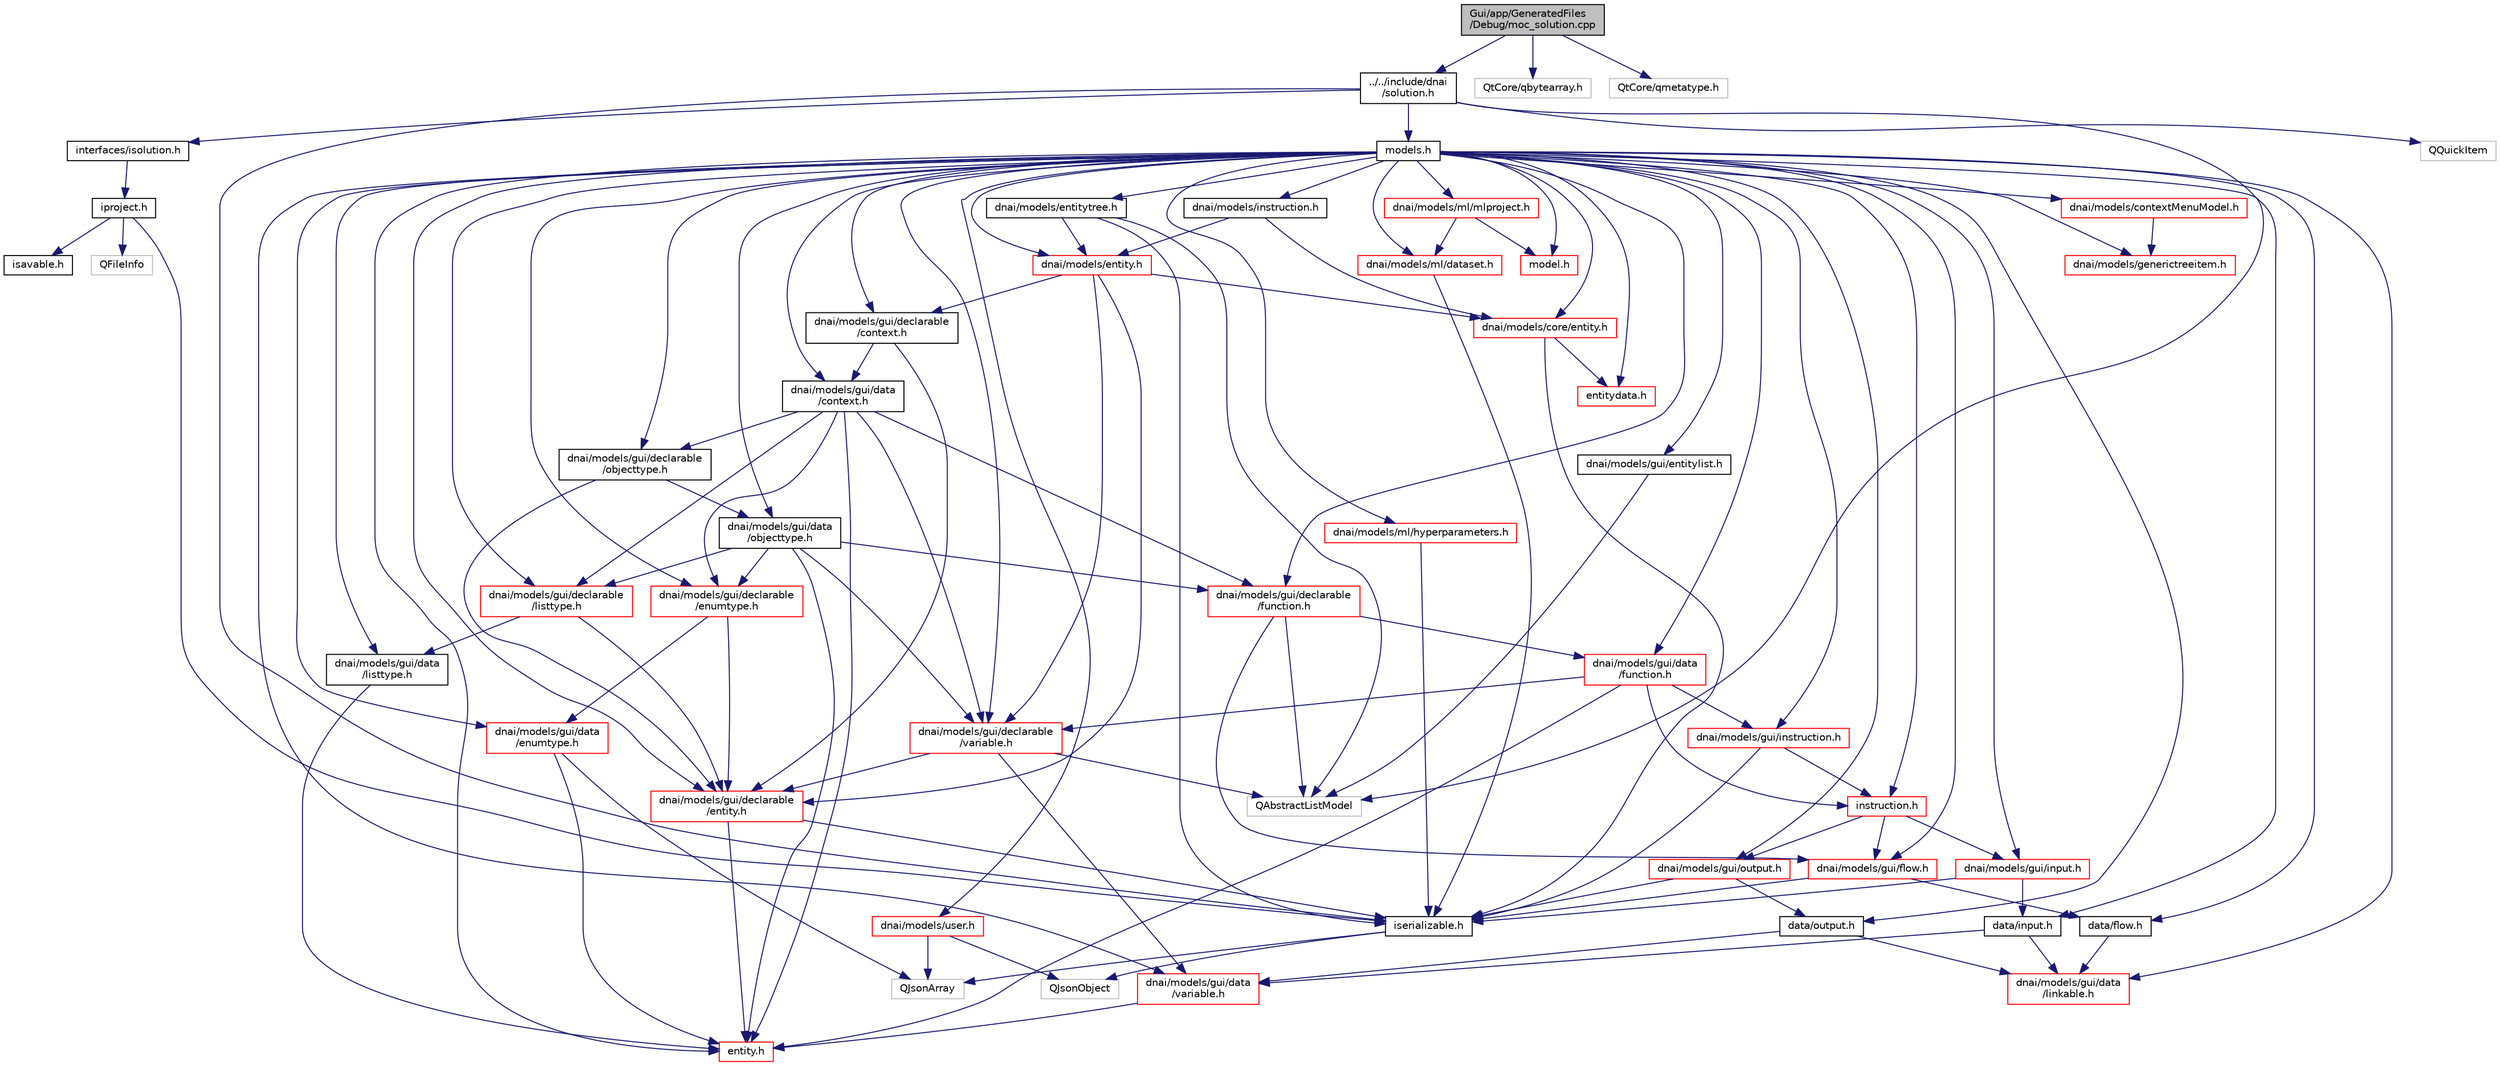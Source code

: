 digraph "Gui/app/GeneratedFiles/Debug/moc_solution.cpp"
{
  edge [fontname="Helvetica",fontsize="10",labelfontname="Helvetica",labelfontsize="10"];
  node [fontname="Helvetica",fontsize="10",shape=record];
  Node1 [label="Gui/app/GeneratedFiles\l/Debug/moc_solution.cpp",height=0.2,width=0.4,color="black", fillcolor="grey75", style="filled", fontcolor="black"];
  Node1 -> Node2 [color="midnightblue",fontsize="10",style="solid",fontname="Helvetica"];
  Node2 [label="../../include/dnai\l/solution.h",height=0.2,width=0.4,color="black", fillcolor="white", style="filled",URL="$solution_8h.html"];
  Node2 -> Node3 [color="midnightblue",fontsize="10",style="solid",fontname="Helvetica"];
  Node3 [label="interfaces/isolution.h",height=0.2,width=0.4,color="black", fillcolor="white", style="filled",URL="$isolution_8h.html"];
  Node3 -> Node4 [color="midnightblue",fontsize="10",style="solid",fontname="Helvetica"];
  Node4 [label="iproject.h",height=0.2,width=0.4,color="black", fillcolor="white", style="filled",URL="$iproject_8h.html"];
  Node4 -> Node5 [color="midnightblue",fontsize="10",style="solid",fontname="Helvetica"];
  Node5 [label="QFileInfo",height=0.2,width=0.4,color="grey75", fillcolor="white", style="filled"];
  Node4 -> Node6 [color="midnightblue",fontsize="10",style="solid",fontname="Helvetica"];
  Node6 [label="isavable.h",height=0.2,width=0.4,color="black", fillcolor="white", style="filled",URL="$isavable_8h.html"];
  Node4 -> Node7 [color="midnightblue",fontsize="10",style="solid",fontname="Helvetica"];
  Node7 [label="iserializable.h",height=0.2,width=0.4,color="black", fillcolor="white", style="filled",URL="$iserializable_8h.html"];
  Node7 -> Node8 [color="midnightblue",fontsize="10",style="solid",fontname="Helvetica"];
  Node8 [label="QJsonObject",height=0.2,width=0.4,color="grey75", fillcolor="white", style="filled"];
  Node7 -> Node9 [color="midnightblue",fontsize="10",style="solid",fontname="Helvetica"];
  Node9 [label="QJsonArray",height=0.2,width=0.4,color="grey75", fillcolor="white", style="filled"];
  Node2 -> Node7 [color="midnightblue",fontsize="10",style="solid",fontname="Helvetica"];
  Node2 -> Node10 [color="midnightblue",fontsize="10",style="solid",fontname="Helvetica"];
  Node10 [label="QAbstractListModel",height=0.2,width=0.4,color="grey75", fillcolor="white", style="filled"];
  Node2 -> Node11 [color="midnightblue",fontsize="10",style="solid",fontname="Helvetica"];
  Node11 [label="models.h",height=0.2,width=0.4,color="black", fillcolor="white", style="filled",URL="$models_8h.html"];
  Node11 -> Node12 [color="midnightblue",fontsize="10",style="solid",fontname="Helvetica"];
  Node12 [label="dnai/models/core/entity.h",height=0.2,width=0.4,color="red", fillcolor="white", style="filled",URL="$core_2entity_8h.html"];
  Node12 -> Node13 [color="midnightblue",fontsize="10",style="solid",fontname="Helvetica"];
  Node13 [label="entitydata.h",height=0.2,width=0.4,color="red", fillcolor="white", style="filled",URL="$entitydata_8h.html"];
  Node12 -> Node7 [color="midnightblue",fontsize="10",style="solid",fontname="Helvetica"];
  Node11 -> Node13 [color="midnightblue",fontsize="10",style="solid",fontname="Helvetica"];
  Node11 -> Node14 [color="midnightblue",fontsize="10",style="solid",fontname="Helvetica"];
  Node14 [label="dnai/models/gui/data\l/context.h",height=0.2,width=0.4,color="black", fillcolor="white", style="filled",URL="$data_2context_8h.html"];
  Node14 -> Node15 [color="midnightblue",fontsize="10",style="solid",fontname="Helvetica"];
  Node15 [label="entity.h",height=0.2,width=0.4,color="red", fillcolor="white", style="filled",URL="$gui_2data_2entity_8h.html"];
  Node14 -> Node16 [color="midnightblue",fontsize="10",style="solid",fontname="Helvetica"];
  Node16 [label="dnai/models/gui/declarable\l/variable.h",height=0.2,width=0.4,color="red", fillcolor="white", style="filled",URL="$declarable_2variable_8h.html"];
  Node16 -> Node17 [color="midnightblue",fontsize="10",style="solid",fontname="Helvetica"];
  Node17 [label="dnai/models/gui/data\l/variable.h",height=0.2,width=0.4,color="red", fillcolor="white", style="filled",URL="$data_2variable_8h.html"];
  Node17 -> Node15 [color="midnightblue",fontsize="10",style="solid",fontname="Helvetica"];
  Node16 -> Node18 [color="midnightblue",fontsize="10",style="solid",fontname="Helvetica"];
  Node18 [label="dnai/models/gui/declarable\l/entity.h",height=0.2,width=0.4,color="red", fillcolor="white", style="filled",URL="$gui_2declarable_2entity_8h.html"];
  Node18 -> Node7 [color="midnightblue",fontsize="10",style="solid",fontname="Helvetica"];
  Node18 -> Node15 [color="midnightblue",fontsize="10",style="solid",fontname="Helvetica"];
  Node16 -> Node10 [color="midnightblue",fontsize="10",style="solid",fontname="Helvetica"];
  Node14 -> Node19 [color="midnightblue",fontsize="10",style="solid",fontname="Helvetica"];
  Node19 [label="dnai/models/gui/declarable\l/function.h",height=0.2,width=0.4,color="red", fillcolor="white", style="filled",URL="$declarable_2function_8h.html"];
  Node19 -> Node10 [color="midnightblue",fontsize="10",style="solid",fontname="Helvetica"];
  Node19 -> Node20 [color="midnightblue",fontsize="10",style="solid",fontname="Helvetica"];
  Node20 [label="dnai/models/gui/data\l/function.h",height=0.2,width=0.4,color="red", fillcolor="white", style="filled",URL="$data_2function_8h.html"];
  Node20 -> Node15 [color="midnightblue",fontsize="10",style="solid",fontname="Helvetica"];
  Node20 -> Node21 [color="midnightblue",fontsize="10",style="solid",fontname="Helvetica"];
  Node21 [label="instruction.h",height=0.2,width=0.4,color="red", fillcolor="white", style="filled",URL="$gui_2data_2instruction_8h.html"];
  Node21 -> Node22 [color="midnightblue",fontsize="10",style="solid",fontname="Helvetica"];
  Node22 [label="dnai/models/gui/flow.h",height=0.2,width=0.4,color="red", fillcolor="white", style="filled",URL="$models_2gui_2flow_8h.html"];
  Node22 -> Node7 [color="midnightblue",fontsize="10",style="solid",fontname="Helvetica"];
  Node22 -> Node23 [color="midnightblue",fontsize="10",style="solid",fontname="Helvetica"];
  Node23 [label="data/flow.h",height=0.2,width=0.4,color="black", fillcolor="white", style="filled",URL="$models_2gui_2data_2flow_8h.html"];
  Node23 -> Node24 [color="midnightblue",fontsize="10",style="solid",fontname="Helvetica"];
  Node24 [label="dnai/models/gui/data\l/linkable.h",height=0.2,width=0.4,color="red", fillcolor="white", style="filled",URL="$data_2linkable_8h.html"];
  Node21 -> Node25 [color="midnightblue",fontsize="10",style="solid",fontname="Helvetica"];
  Node25 [label="dnai/models/gui/input.h",height=0.2,width=0.4,color="red", fillcolor="white", style="filled",URL="$models_2gui_2input_8h.html"];
  Node25 -> Node7 [color="midnightblue",fontsize="10",style="solid",fontname="Helvetica"];
  Node25 -> Node26 [color="midnightblue",fontsize="10",style="solid",fontname="Helvetica"];
  Node26 [label="data/input.h",height=0.2,width=0.4,color="black", fillcolor="white", style="filled",URL="$models_2gui_2data_2input_8h.html"];
  Node26 -> Node17 [color="midnightblue",fontsize="10",style="solid",fontname="Helvetica"];
  Node26 -> Node24 [color="midnightblue",fontsize="10",style="solid",fontname="Helvetica"];
  Node21 -> Node27 [color="midnightblue",fontsize="10",style="solid",fontname="Helvetica"];
  Node27 [label="dnai/models/gui/output.h",height=0.2,width=0.4,color="red", fillcolor="white", style="filled",URL="$models_2gui_2output_8h.html"];
  Node27 -> Node7 [color="midnightblue",fontsize="10",style="solid",fontname="Helvetica"];
  Node27 -> Node28 [color="midnightblue",fontsize="10",style="solid",fontname="Helvetica"];
  Node28 [label="data/output.h",height=0.2,width=0.4,color="black", fillcolor="white", style="filled",URL="$models_2gui_2data_2output_8h.html"];
  Node28 -> Node17 [color="midnightblue",fontsize="10",style="solid",fontname="Helvetica"];
  Node28 -> Node24 [color="midnightblue",fontsize="10",style="solid",fontname="Helvetica"];
  Node20 -> Node16 [color="midnightblue",fontsize="10",style="solid",fontname="Helvetica"];
  Node20 -> Node29 [color="midnightblue",fontsize="10",style="solid",fontname="Helvetica"];
  Node29 [label="dnai/models/gui/instruction.h",height=0.2,width=0.4,color="red", fillcolor="white", style="filled",URL="$gui_2instruction_8h.html"];
  Node29 -> Node7 [color="midnightblue",fontsize="10",style="solid",fontname="Helvetica"];
  Node29 -> Node21 [color="midnightblue",fontsize="10",style="solid",fontname="Helvetica"];
  Node19 -> Node22 [color="midnightblue",fontsize="10",style="solid",fontname="Helvetica"];
  Node14 -> Node30 [color="midnightblue",fontsize="10",style="solid",fontname="Helvetica"];
  Node30 [label="dnai/models/gui/declarable\l/objecttype.h",height=0.2,width=0.4,color="black", fillcolor="white", style="filled",URL="$declarable_2objecttype_8h.html"];
  Node30 -> Node31 [color="midnightblue",fontsize="10",style="solid",fontname="Helvetica"];
  Node31 [label="dnai/models/gui/data\l/objecttype.h",height=0.2,width=0.4,color="black", fillcolor="white", style="filled",URL="$data_2objecttype_8h.html"];
  Node31 -> Node15 [color="midnightblue",fontsize="10",style="solid",fontname="Helvetica"];
  Node31 -> Node16 [color="midnightblue",fontsize="10",style="solid",fontname="Helvetica"];
  Node31 -> Node19 [color="midnightblue",fontsize="10",style="solid",fontname="Helvetica"];
  Node31 -> Node32 [color="midnightblue",fontsize="10",style="solid",fontname="Helvetica"];
  Node32 [label="dnai/models/gui/declarable\l/enumtype.h",height=0.2,width=0.4,color="red", fillcolor="white", style="filled",URL="$declarable_2enumtype_8h.html"];
  Node32 -> Node33 [color="midnightblue",fontsize="10",style="solid",fontname="Helvetica"];
  Node33 [label="dnai/models/gui/data\l/enumtype.h",height=0.2,width=0.4,color="red", fillcolor="white", style="filled",URL="$data_2enumtype_8h.html"];
  Node33 -> Node9 [color="midnightblue",fontsize="10",style="solid",fontname="Helvetica"];
  Node33 -> Node15 [color="midnightblue",fontsize="10",style="solid",fontname="Helvetica"];
  Node32 -> Node18 [color="midnightblue",fontsize="10",style="solid",fontname="Helvetica"];
  Node31 -> Node34 [color="midnightblue",fontsize="10",style="solid",fontname="Helvetica"];
  Node34 [label="dnai/models/gui/declarable\l/listtype.h",height=0.2,width=0.4,color="red", fillcolor="white", style="filled",URL="$declarable_2listtype_8h.html"];
  Node34 -> Node35 [color="midnightblue",fontsize="10",style="solid",fontname="Helvetica"];
  Node35 [label="dnai/models/gui/data\l/listtype.h",height=0.2,width=0.4,color="black", fillcolor="white", style="filled",URL="$data_2listtype_8h.html"];
  Node35 -> Node15 [color="midnightblue",fontsize="10",style="solid",fontname="Helvetica"];
  Node34 -> Node18 [color="midnightblue",fontsize="10",style="solid",fontname="Helvetica"];
  Node30 -> Node18 [color="midnightblue",fontsize="10",style="solid",fontname="Helvetica"];
  Node14 -> Node32 [color="midnightblue",fontsize="10",style="solid",fontname="Helvetica"];
  Node14 -> Node34 [color="midnightblue",fontsize="10",style="solid",fontname="Helvetica"];
  Node11 -> Node15 [color="midnightblue",fontsize="10",style="solid",fontname="Helvetica"];
  Node11 -> Node33 [color="midnightblue",fontsize="10",style="solid",fontname="Helvetica"];
  Node11 -> Node23 [color="midnightblue",fontsize="10",style="solid",fontname="Helvetica"];
  Node11 -> Node20 [color="midnightblue",fontsize="10",style="solid",fontname="Helvetica"];
  Node11 -> Node26 [color="midnightblue",fontsize="10",style="solid",fontname="Helvetica"];
  Node11 -> Node21 [color="midnightblue",fontsize="10",style="solid",fontname="Helvetica"];
  Node11 -> Node24 [color="midnightblue",fontsize="10",style="solid",fontname="Helvetica"];
  Node11 -> Node35 [color="midnightblue",fontsize="10",style="solid",fontname="Helvetica"];
  Node11 -> Node31 [color="midnightblue",fontsize="10",style="solid",fontname="Helvetica"];
  Node11 -> Node28 [color="midnightblue",fontsize="10",style="solid",fontname="Helvetica"];
  Node11 -> Node17 [color="midnightblue",fontsize="10",style="solid",fontname="Helvetica"];
  Node11 -> Node36 [color="midnightblue",fontsize="10",style="solid",fontname="Helvetica"];
  Node36 [label="dnai/models/gui/declarable\l/context.h",height=0.2,width=0.4,color="black", fillcolor="white", style="filled",URL="$declarable_2context_8h.html"];
  Node36 -> Node14 [color="midnightblue",fontsize="10",style="solid",fontname="Helvetica"];
  Node36 -> Node18 [color="midnightblue",fontsize="10",style="solid",fontname="Helvetica"];
  Node11 -> Node18 [color="midnightblue",fontsize="10",style="solid",fontname="Helvetica"];
  Node11 -> Node32 [color="midnightblue",fontsize="10",style="solid",fontname="Helvetica"];
  Node11 -> Node19 [color="midnightblue",fontsize="10",style="solid",fontname="Helvetica"];
  Node11 -> Node34 [color="midnightblue",fontsize="10",style="solid",fontname="Helvetica"];
  Node11 -> Node30 [color="midnightblue",fontsize="10",style="solid",fontname="Helvetica"];
  Node11 -> Node16 [color="midnightblue",fontsize="10",style="solid",fontname="Helvetica"];
  Node11 -> Node22 [color="midnightblue",fontsize="10",style="solid",fontname="Helvetica"];
  Node11 -> Node25 [color="midnightblue",fontsize="10",style="solid",fontname="Helvetica"];
  Node11 -> Node27 [color="midnightblue",fontsize="10",style="solid",fontname="Helvetica"];
  Node11 -> Node29 [color="midnightblue",fontsize="10",style="solid",fontname="Helvetica"];
  Node11 -> Node37 [color="midnightblue",fontsize="10",style="solid",fontname="Helvetica"];
  Node37 [label="dnai/models/entity.h",height=0.2,width=0.4,color="red", fillcolor="white", style="filled",URL="$entity_8h.html"];
  Node37 -> Node12 [color="midnightblue",fontsize="10",style="solid",fontname="Helvetica"];
  Node37 -> Node18 [color="midnightblue",fontsize="10",style="solid",fontname="Helvetica"];
  Node37 -> Node16 [color="midnightblue",fontsize="10",style="solid",fontname="Helvetica"];
  Node37 -> Node36 [color="midnightblue",fontsize="10",style="solid",fontname="Helvetica"];
  Node11 -> Node38 [color="midnightblue",fontsize="10",style="solid",fontname="Helvetica"];
  Node38 [label="dnai/models/entitytree.h",height=0.2,width=0.4,color="black", fillcolor="white", style="filled",URL="$entitytree_8h.html"];
  Node38 -> Node10 [color="midnightblue",fontsize="10",style="solid",fontname="Helvetica"];
  Node38 -> Node37 [color="midnightblue",fontsize="10",style="solid",fontname="Helvetica"];
  Node38 -> Node7 [color="midnightblue",fontsize="10",style="solid",fontname="Helvetica"];
  Node11 -> Node39 [color="midnightblue",fontsize="10",style="solid",fontname="Helvetica"];
  Node39 [label="dnai/models/generictreeitem.h",height=0.2,width=0.4,color="red", fillcolor="white", style="filled",URL="$generictreeitem_8h.html"];
  Node11 -> Node40 [color="midnightblue",fontsize="10",style="solid",fontname="Helvetica"];
  Node40 [label="dnai/models/instruction.h",height=0.2,width=0.4,color="black", fillcolor="white", style="filled",URL="$instruction_8h.html"];
  Node40 -> Node12 [color="midnightblue",fontsize="10",style="solid",fontname="Helvetica"];
  Node40 -> Node37 [color="midnightblue",fontsize="10",style="solid",fontname="Helvetica"];
  Node11 -> Node41 [color="midnightblue",fontsize="10",style="solid",fontname="Helvetica"];
  Node41 [label="dnai/models/user.h",height=0.2,width=0.4,color="red", fillcolor="white", style="filled",URL="$user_8h.html"];
  Node41 -> Node9 [color="midnightblue",fontsize="10",style="solid",fontname="Helvetica"];
  Node41 -> Node8 [color="midnightblue",fontsize="10",style="solid",fontname="Helvetica"];
  Node11 -> Node42 [color="midnightblue",fontsize="10",style="solid",fontname="Helvetica"];
  Node42 [label="dnai/models/contextMenuModel.h",height=0.2,width=0.4,color="red", fillcolor="white", style="filled",URL="$context_menu_model_8h.html"];
  Node42 -> Node39 [color="midnightblue",fontsize="10",style="solid",fontname="Helvetica"];
  Node11 -> Node43 [color="midnightblue",fontsize="10",style="solid",fontname="Helvetica"];
  Node43 [label="dnai/models/gui/entitylist.h",height=0.2,width=0.4,color="black", fillcolor="white", style="filled",URL="$entitylist_8h.html"];
  Node43 -> Node10 [color="midnightblue",fontsize="10",style="solid",fontname="Helvetica"];
  Node11 -> Node44 [color="midnightblue",fontsize="10",style="solid",fontname="Helvetica"];
  Node44 [label="dnai/models/ml/dataset.h",height=0.2,width=0.4,color="red", fillcolor="white", style="filled",URL="$dataset_8h.html"];
  Node44 -> Node7 [color="midnightblue",fontsize="10",style="solid",fontname="Helvetica"];
  Node11 -> Node45 [color="midnightblue",fontsize="10",style="solid",fontname="Helvetica"];
  Node45 [label="dnai/models/ml/hyperparameters.h",height=0.2,width=0.4,color="red", fillcolor="white", style="filled",URL="$hyperparameters_8h.html"];
  Node45 -> Node7 [color="midnightblue",fontsize="10",style="solid",fontname="Helvetica"];
  Node11 -> Node46 [color="midnightblue",fontsize="10",style="solid",fontname="Helvetica"];
  Node46 [label="dnai/models/ml/mlproject.h",height=0.2,width=0.4,color="red", fillcolor="white", style="filled",URL="$mlproject_8h.html"];
  Node46 -> Node44 [color="midnightblue",fontsize="10",style="solid",fontname="Helvetica"];
  Node46 -> Node47 [color="midnightblue",fontsize="10",style="solid",fontname="Helvetica"];
  Node47 [label="model.h",height=0.2,width=0.4,color="red", fillcolor="white", style="filled",URL="$model_8h.html"];
  Node11 -> Node47 [color="midnightblue",fontsize="10",style="solid",fontname="Helvetica"];
  Node2 -> Node48 [color="midnightblue",fontsize="10",style="solid",fontname="Helvetica"];
  Node48 [label="QQuickItem",height=0.2,width=0.4,color="grey75", fillcolor="white", style="filled"];
  Node1 -> Node49 [color="midnightblue",fontsize="10",style="solid",fontname="Helvetica"];
  Node49 [label="QtCore/qbytearray.h",height=0.2,width=0.4,color="grey75", fillcolor="white", style="filled"];
  Node1 -> Node50 [color="midnightblue",fontsize="10",style="solid",fontname="Helvetica"];
  Node50 [label="QtCore/qmetatype.h",height=0.2,width=0.4,color="grey75", fillcolor="white", style="filled"];
}
